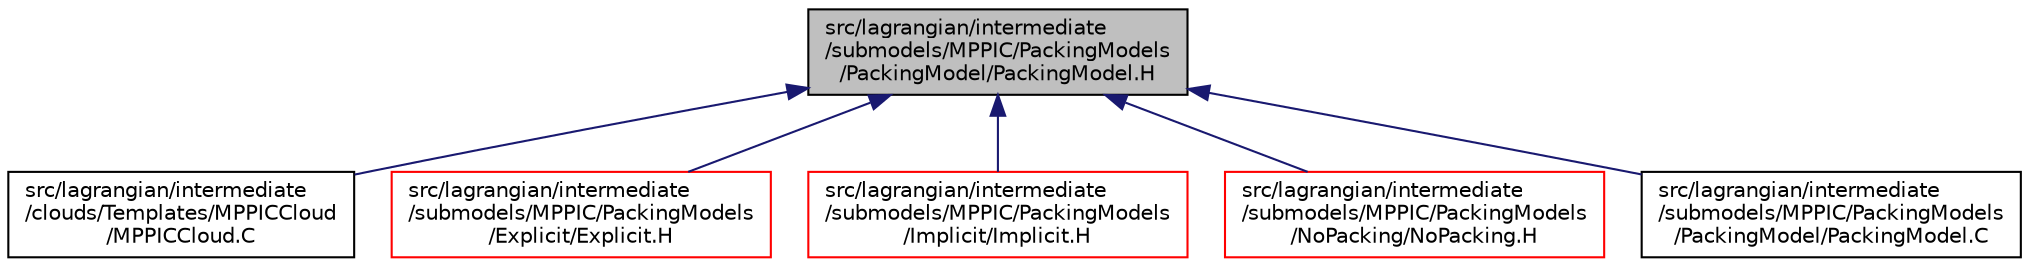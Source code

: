 digraph "src/lagrangian/intermediate/submodels/MPPIC/PackingModels/PackingModel/PackingModel.H"
{
  bgcolor="transparent";
  edge [fontname="Helvetica",fontsize="10",labelfontname="Helvetica",labelfontsize="10"];
  node [fontname="Helvetica",fontsize="10",shape=record];
  Node1 [label="src/lagrangian/intermediate\l/submodels/MPPIC/PackingModels\l/PackingModel/PackingModel.H",height=0.2,width=0.4,color="black", fillcolor="grey75", style="filled", fontcolor="black"];
  Node1 -> Node2 [dir="back",color="midnightblue",fontsize="10",style="solid",fontname="Helvetica"];
  Node2 [label="src/lagrangian/intermediate\l/clouds/Templates/MPPICCloud\l/MPPICCloud.C",height=0.2,width=0.4,color="black",URL="$a06493.html"];
  Node1 -> Node3 [dir="back",color="midnightblue",fontsize="10",style="solid",fontname="Helvetica"];
  Node3 [label="src/lagrangian/intermediate\l/submodels/MPPIC/PackingModels\l/Explicit/Explicit.H",height=0.2,width=0.4,color="red",URL="$a06801.html"];
  Node1 -> Node4 [dir="back",color="midnightblue",fontsize="10",style="solid",fontname="Helvetica"];
  Node4 [label="src/lagrangian/intermediate\l/submodels/MPPIC/PackingModels\l/Implicit/Implicit.H",height=0.2,width=0.4,color="red",URL="$a06803.html"];
  Node1 -> Node5 [dir="back",color="midnightblue",fontsize="10",style="solid",fontname="Helvetica"];
  Node5 [label="src/lagrangian/intermediate\l/submodels/MPPIC/PackingModels\l/NoPacking/NoPacking.H",height=0.2,width=0.4,color="red",URL="$a06805.html"];
  Node1 -> Node6 [dir="back",color="midnightblue",fontsize="10",style="solid",fontname="Helvetica"];
  Node6 [label="src/lagrangian/intermediate\l/submodels/MPPIC/PackingModels\l/PackingModel/PackingModel.C",height=0.2,width=0.4,color="black",URL="$a06806.html"];
}
